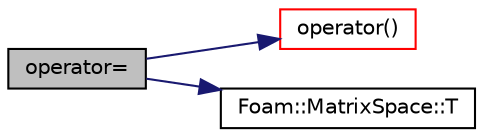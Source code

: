 digraph "operator="
{
  bgcolor="transparent";
  edge [fontname="Helvetica",fontsize="10",labelfontname="Helvetica",labelfontsize="10"];
  node [fontname="Helvetica",fontsize="10",shape=record];
  rankdir="LR";
  Node26 [label="operator=",height=0.2,width=0.4,color="black", fillcolor="grey75", style="filled", fontcolor="black"];
  Node26 -> Node27 [color="midnightblue",fontsize="10",style="solid",fontname="Helvetica"];
  Node27 [label="operator()",height=0.2,width=0.4,color="red",URL="$a28925.html#adb859835bce6a67166676d1746a1006f",tooltip="Construct and return the sub-tensor corresponding to this block. "];
  Node26 -> Node29 [color="midnightblue",fontsize="10",style="solid",fontname="Helvetica"];
  Node29 [label="Foam::MatrixSpace::T",height=0.2,width=0.4,color="black",URL="$a28917.html#a0403d26c2e94c8c0fa40e8e5043629fc",tooltip="Return the transpose of the matrix. "];
}
